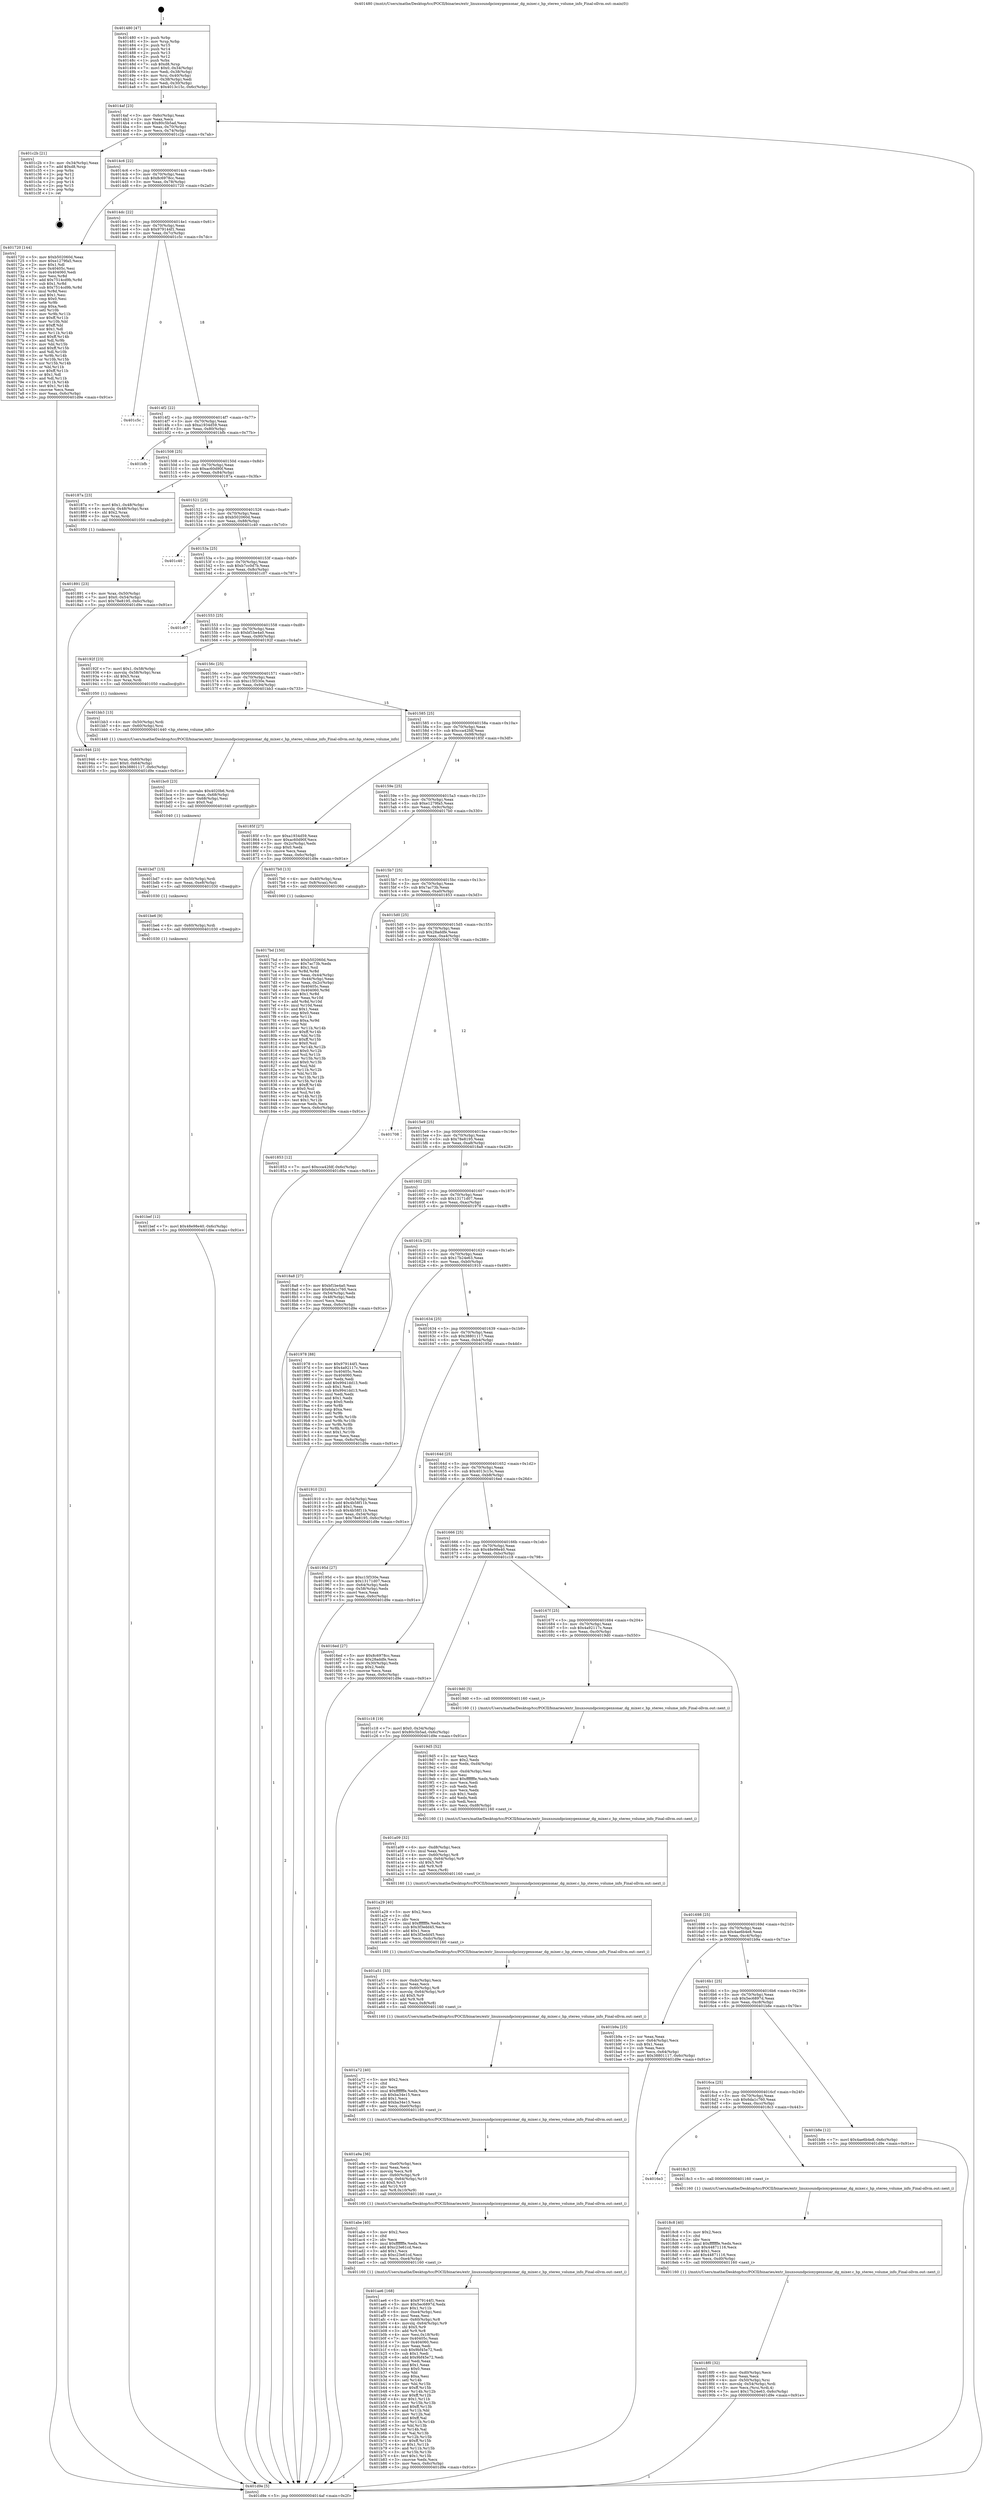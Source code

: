 digraph "0x401480" {
  label = "0x401480 (/mnt/c/Users/mathe/Desktop/tcc/POCII/binaries/extr_linuxsoundpcioxygenxonar_dg_mixer.c_hp_stereo_volume_info_Final-ollvm.out::main(0))"
  labelloc = "t"
  node[shape=record]

  Entry [label="",width=0.3,height=0.3,shape=circle,fillcolor=black,style=filled]
  "0x4014af" [label="{
     0x4014af [23]\l
     | [instrs]\l
     &nbsp;&nbsp;0x4014af \<+3\>: mov -0x6c(%rbp),%eax\l
     &nbsp;&nbsp;0x4014b2 \<+2\>: mov %eax,%ecx\l
     &nbsp;&nbsp;0x4014b4 \<+6\>: sub $0x80c5b5ad,%ecx\l
     &nbsp;&nbsp;0x4014ba \<+3\>: mov %eax,-0x70(%rbp)\l
     &nbsp;&nbsp;0x4014bd \<+3\>: mov %ecx,-0x74(%rbp)\l
     &nbsp;&nbsp;0x4014c0 \<+6\>: je 0000000000401c2b \<main+0x7ab\>\l
  }"]
  "0x401c2b" [label="{
     0x401c2b [21]\l
     | [instrs]\l
     &nbsp;&nbsp;0x401c2b \<+3\>: mov -0x34(%rbp),%eax\l
     &nbsp;&nbsp;0x401c2e \<+7\>: add $0xd8,%rsp\l
     &nbsp;&nbsp;0x401c35 \<+1\>: pop %rbx\l
     &nbsp;&nbsp;0x401c36 \<+2\>: pop %r12\l
     &nbsp;&nbsp;0x401c38 \<+2\>: pop %r13\l
     &nbsp;&nbsp;0x401c3a \<+2\>: pop %r14\l
     &nbsp;&nbsp;0x401c3c \<+2\>: pop %r15\l
     &nbsp;&nbsp;0x401c3e \<+1\>: pop %rbp\l
     &nbsp;&nbsp;0x401c3f \<+1\>: ret\l
  }"]
  "0x4014c6" [label="{
     0x4014c6 [22]\l
     | [instrs]\l
     &nbsp;&nbsp;0x4014c6 \<+5\>: jmp 00000000004014cb \<main+0x4b\>\l
     &nbsp;&nbsp;0x4014cb \<+3\>: mov -0x70(%rbp),%eax\l
     &nbsp;&nbsp;0x4014ce \<+5\>: sub $0x8c6978cc,%eax\l
     &nbsp;&nbsp;0x4014d3 \<+3\>: mov %eax,-0x78(%rbp)\l
     &nbsp;&nbsp;0x4014d6 \<+6\>: je 0000000000401720 \<main+0x2a0\>\l
  }"]
  Exit [label="",width=0.3,height=0.3,shape=circle,fillcolor=black,style=filled,peripheries=2]
  "0x401720" [label="{
     0x401720 [144]\l
     | [instrs]\l
     &nbsp;&nbsp;0x401720 \<+5\>: mov $0xb502060d,%eax\l
     &nbsp;&nbsp;0x401725 \<+5\>: mov $0xe1279fa5,%ecx\l
     &nbsp;&nbsp;0x40172a \<+2\>: mov $0x1,%dl\l
     &nbsp;&nbsp;0x40172c \<+7\>: mov 0x40405c,%esi\l
     &nbsp;&nbsp;0x401733 \<+7\>: mov 0x404060,%edi\l
     &nbsp;&nbsp;0x40173a \<+3\>: mov %esi,%r8d\l
     &nbsp;&nbsp;0x40173d \<+7\>: add $0x7514cd9b,%r8d\l
     &nbsp;&nbsp;0x401744 \<+4\>: sub $0x1,%r8d\l
     &nbsp;&nbsp;0x401748 \<+7\>: sub $0x7514cd9b,%r8d\l
     &nbsp;&nbsp;0x40174f \<+4\>: imul %r8d,%esi\l
     &nbsp;&nbsp;0x401753 \<+3\>: and $0x1,%esi\l
     &nbsp;&nbsp;0x401756 \<+3\>: cmp $0x0,%esi\l
     &nbsp;&nbsp;0x401759 \<+4\>: sete %r9b\l
     &nbsp;&nbsp;0x40175d \<+3\>: cmp $0xa,%edi\l
     &nbsp;&nbsp;0x401760 \<+4\>: setl %r10b\l
     &nbsp;&nbsp;0x401764 \<+3\>: mov %r9b,%r11b\l
     &nbsp;&nbsp;0x401767 \<+4\>: xor $0xff,%r11b\l
     &nbsp;&nbsp;0x40176b \<+3\>: mov %r10b,%bl\l
     &nbsp;&nbsp;0x40176e \<+3\>: xor $0xff,%bl\l
     &nbsp;&nbsp;0x401771 \<+3\>: xor $0x1,%dl\l
     &nbsp;&nbsp;0x401774 \<+3\>: mov %r11b,%r14b\l
     &nbsp;&nbsp;0x401777 \<+4\>: and $0xff,%r14b\l
     &nbsp;&nbsp;0x40177b \<+3\>: and %dl,%r9b\l
     &nbsp;&nbsp;0x40177e \<+3\>: mov %bl,%r15b\l
     &nbsp;&nbsp;0x401781 \<+4\>: and $0xff,%r15b\l
     &nbsp;&nbsp;0x401785 \<+3\>: and %dl,%r10b\l
     &nbsp;&nbsp;0x401788 \<+3\>: or %r9b,%r14b\l
     &nbsp;&nbsp;0x40178b \<+3\>: or %r10b,%r15b\l
     &nbsp;&nbsp;0x40178e \<+3\>: xor %r15b,%r14b\l
     &nbsp;&nbsp;0x401791 \<+3\>: or %bl,%r11b\l
     &nbsp;&nbsp;0x401794 \<+4\>: xor $0xff,%r11b\l
     &nbsp;&nbsp;0x401798 \<+3\>: or $0x1,%dl\l
     &nbsp;&nbsp;0x40179b \<+3\>: and %dl,%r11b\l
     &nbsp;&nbsp;0x40179e \<+3\>: or %r11b,%r14b\l
     &nbsp;&nbsp;0x4017a1 \<+4\>: test $0x1,%r14b\l
     &nbsp;&nbsp;0x4017a5 \<+3\>: cmovne %ecx,%eax\l
     &nbsp;&nbsp;0x4017a8 \<+3\>: mov %eax,-0x6c(%rbp)\l
     &nbsp;&nbsp;0x4017ab \<+5\>: jmp 0000000000401d9e \<main+0x91e\>\l
  }"]
  "0x4014dc" [label="{
     0x4014dc [22]\l
     | [instrs]\l
     &nbsp;&nbsp;0x4014dc \<+5\>: jmp 00000000004014e1 \<main+0x61\>\l
     &nbsp;&nbsp;0x4014e1 \<+3\>: mov -0x70(%rbp),%eax\l
     &nbsp;&nbsp;0x4014e4 \<+5\>: sub $0x979144f1,%eax\l
     &nbsp;&nbsp;0x4014e9 \<+3\>: mov %eax,-0x7c(%rbp)\l
     &nbsp;&nbsp;0x4014ec \<+6\>: je 0000000000401c5c \<main+0x7dc\>\l
  }"]
  "0x401bef" [label="{
     0x401bef [12]\l
     | [instrs]\l
     &nbsp;&nbsp;0x401bef \<+7\>: movl $0x48e98e40,-0x6c(%rbp)\l
     &nbsp;&nbsp;0x401bf6 \<+5\>: jmp 0000000000401d9e \<main+0x91e\>\l
  }"]
  "0x401c5c" [label="{
     0x401c5c\l
  }", style=dashed]
  "0x4014f2" [label="{
     0x4014f2 [22]\l
     | [instrs]\l
     &nbsp;&nbsp;0x4014f2 \<+5\>: jmp 00000000004014f7 \<main+0x77\>\l
     &nbsp;&nbsp;0x4014f7 \<+3\>: mov -0x70(%rbp),%eax\l
     &nbsp;&nbsp;0x4014fa \<+5\>: sub $0xa1934d59,%eax\l
     &nbsp;&nbsp;0x4014ff \<+3\>: mov %eax,-0x80(%rbp)\l
     &nbsp;&nbsp;0x401502 \<+6\>: je 0000000000401bfb \<main+0x77b\>\l
  }"]
  "0x401be6" [label="{
     0x401be6 [9]\l
     | [instrs]\l
     &nbsp;&nbsp;0x401be6 \<+4\>: mov -0x60(%rbp),%rdi\l
     &nbsp;&nbsp;0x401bea \<+5\>: call 0000000000401030 \<free@plt\>\l
     | [calls]\l
     &nbsp;&nbsp;0x401030 \{1\} (unknown)\l
  }"]
  "0x401bfb" [label="{
     0x401bfb\l
  }", style=dashed]
  "0x401508" [label="{
     0x401508 [25]\l
     | [instrs]\l
     &nbsp;&nbsp;0x401508 \<+5\>: jmp 000000000040150d \<main+0x8d\>\l
     &nbsp;&nbsp;0x40150d \<+3\>: mov -0x70(%rbp),%eax\l
     &nbsp;&nbsp;0x401510 \<+5\>: sub $0xac60d90f,%eax\l
     &nbsp;&nbsp;0x401515 \<+6\>: mov %eax,-0x84(%rbp)\l
     &nbsp;&nbsp;0x40151b \<+6\>: je 000000000040187a \<main+0x3fa\>\l
  }"]
  "0x401bd7" [label="{
     0x401bd7 [15]\l
     | [instrs]\l
     &nbsp;&nbsp;0x401bd7 \<+4\>: mov -0x50(%rbp),%rdi\l
     &nbsp;&nbsp;0x401bdb \<+6\>: mov %eax,-0xe8(%rbp)\l
     &nbsp;&nbsp;0x401be1 \<+5\>: call 0000000000401030 \<free@plt\>\l
     | [calls]\l
     &nbsp;&nbsp;0x401030 \{1\} (unknown)\l
  }"]
  "0x40187a" [label="{
     0x40187a [23]\l
     | [instrs]\l
     &nbsp;&nbsp;0x40187a \<+7\>: movl $0x1,-0x48(%rbp)\l
     &nbsp;&nbsp;0x401881 \<+4\>: movslq -0x48(%rbp),%rax\l
     &nbsp;&nbsp;0x401885 \<+4\>: shl $0x2,%rax\l
     &nbsp;&nbsp;0x401889 \<+3\>: mov %rax,%rdi\l
     &nbsp;&nbsp;0x40188c \<+5\>: call 0000000000401050 \<malloc@plt\>\l
     | [calls]\l
     &nbsp;&nbsp;0x401050 \{1\} (unknown)\l
  }"]
  "0x401521" [label="{
     0x401521 [25]\l
     | [instrs]\l
     &nbsp;&nbsp;0x401521 \<+5\>: jmp 0000000000401526 \<main+0xa6\>\l
     &nbsp;&nbsp;0x401526 \<+3\>: mov -0x70(%rbp),%eax\l
     &nbsp;&nbsp;0x401529 \<+5\>: sub $0xb502060d,%eax\l
     &nbsp;&nbsp;0x40152e \<+6\>: mov %eax,-0x88(%rbp)\l
     &nbsp;&nbsp;0x401534 \<+6\>: je 0000000000401c40 \<main+0x7c0\>\l
  }"]
  "0x401bc0" [label="{
     0x401bc0 [23]\l
     | [instrs]\l
     &nbsp;&nbsp;0x401bc0 \<+10\>: movabs $0x4020b6,%rdi\l
     &nbsp;&nbsp;0x401bca \<+3\>: mov %eax,-0x68(%rbp)\l
     &nbsp;&nbsp;0x401bcd \<+3\>: mov -0x68(%rbp),%esi\l
     &nbsp;&nbsp;0x401bd0 \<+2\>: mov $0x0,%al\l
     &nbsp;&nbsp;0x401bd2 \<+5\>: call 0000000000401040 \<printf@plt\>\l
     | [calls]\l
     &nbsp;&nbsp;0x401040 \{1\} (unknown)\l
  }"]
  "0x401c40" [label="{
     0x401c40\l
  }", style=dashed]
  "0x40153a" [label="{
     0x40153a [25]\l
     | [instrs]\l
     &nbsp;&nbsp;0x40153a \<+5\>: jmp 000000000040153f \<main+0xbf\>\l
     &nbsp;&nbsp;0x40153f \<+3\>: mov -0x70(%rbp),%eax\l
     &nbsp;&nbsp;0x401542 \<+5\>: sub $0xb7cc0d7b,%eax\l
     &nbsp;&nbsp;0x401547 \<+6\>: mov %eax,-0x8c(%rbp)\l
     &nbsp;&nbsp;0x40154d \<+6\>: je 0000000000401c07 \<main+0x787\>\l
  }"]
  "0x401ae6" [label="{
     0x401ae6 [168]\l
     | [instrs]\l
     &nbsp;&nbsp;0x401ae6 \<+5\>: mov $0x979144f1,%ecx\l
     &nbsp;&nbsp;0x401aeb \<+5\>: mov $0x5ec6897d,%edx\l
     &nbsp;&nbsp;0x401af0 \<+3\>: mov $0x1,%r11b\l
     &nbsp;&nbsp;0x401af3 \<+6\>: mov -0xe4(%rbp),%esi\l
     &nbsp;&nbsp;0x401af9 \<+3\>: imul %eax,%esi\l
     &nbsp;&nbsp;0x401afc \<+4\>: mov -0x60(%rbp),%r8\l
     &nbsp;&nbsp;0x401b00 \<+4\>: movslq -0x64(%rbp),%r9\l
     &nbsp;&nbsp;0x401b04 \<+4\>: shl $0x5,%r9\l
     &nbsp;&nbsp;0x401b08 \<+3\>: add %r9,%r8\l
     &nbsp;&nbsp;0x401b0b \<+4\>: mov %esi,0x18(%r8)\l
     &nbsp;&nbsp;0x401b0f \<+7\>: mov 0x40405c,%eax\l
     &nbsp;&nbsp;0x401b16 \<+7\>: mov 0x404060,%esi\l
     &nbsp;&nbsp;0x401b1d \<+2\>: mov %eax,%edi\l
     &nbsp;&nbsp;0x401b1f \<+6\>: sub $0x9bf45e72,%edi\l
     &nbsp;&nbsp;0x401b25 \<+3\>: sub $0x1,%edi\l
     &nbsp;&nbsp;0x401b28 \<+6\>: add $0x9bf45e72,%edi\l
     &nbsp;&nbsp;0x401b2e \<+3\>: imul %edi,%eax\l
     &nbsp;&nbsp;0x401b31 \<+3\>: and $0x1,%eax\l
     &nbsp;&nbsp;0x401b34 \<+3\>: cmp $0x0,%eax\l
     &nbsp;&nbsp;0x401b37 \<+3\>: sete %bl\l
     &nbsp;&nbsp;0x401b3a \<+3\>: cmp $0xa,%esi\l
     &nbsp;&nbsp;0x401b3d \<+4\>: setl %r14b\l
     &nbsp;&nbsp;0x401b41 \<+3\>: mov %bl,%r15b\l
     &nbsp;&nbsp;0x401b44 \<+4\>: xor $0xff,%r15b\l
     &nbsp;&nbsp;0x401b48 \<+3\>: mov %r14b,%r12b\l
     &nbsp;&nbsp;0x401b4b \<+4\>: xor $0xff,%r12b\l
     &nbsp;&nbsp;0x401b4f \<+4\>: xor $0x1,%r11b\l
     &nbsp;&nbsp;0x401b53 \<+3\>: mov %r15b,%r13b\l
     &nbsp;&nbsp;0x401b56 \<+4\>: and $0xff,%r13b\l
     &nbsp;&nbsp;0x401b5a \<+3\>: and %r11b,%bl\l
     &nbsp;&nbsp;0x401b5d \<+3\>: mov %r12b,%al\l
     &nbsp;&nbsp;0x401b60 \<+2\>: and $0xff,%al\l
     &nbsp;&nbsp;0x401b62 \<+3\>: and %r11b,%r14b\l
     &nbsp;&nbsp;0x401b65 \<+3\>: or %bl,%r13b\l
     &nbsp;&nbsp;0x401b68 \<+3\>: or %r14b,%al\l
     &nbsp;&nbsp;0x401b6b \<+3\>: xor %al,%r13b\l
     &nbsp;&nbsp;0x401b6e \<+3\>: or %r12b,%r15b\l
     &nbsp;&nbsp;0x401b71 \<+4\>: xor $0xff,%r15b\l
     &nbsp;&nbsp;0x401b75 \<+4\>: or $0x1,%r11b\l
     &nbsp;&nbsp;0x401b79 \<+3\>: and %r11b,%r15b\l
     &nbsp;&nbsp;0x401b7c \<+3\>: or %r15b,%r13b\l
     &nbsp;&nbsp;0x401b7f \<+4\>: test $0x1,%r13b\l
     &nbsp;&nbsp;0x401b83 \<+3\>: cmovne %edx,%ecx\l
     &nbsp;&nbsp;0x401b86 \<+3\>: mov %ecx,-0x6c(%rbp)\l
     &nbsp;&nbsp;0x401b89 \<+5\>: jmp 0000000000401d9e \<main+0x91e\>\l
  }"]
  "0x401c07" [label="{
     0x401c07\l
  }", style=dashed]
  "0x401553" [label="{
     0x401553 [25]\l
     | [instrs]\l
     &nbsp;&nbsp;0x401553 \<+5\>: jmp 0000000000401558 \<main+0xd8\>\l
     &nbsp;&nbsp;0x401558 \<+3\>: mov -0x70(%rbp),%eax\l
     &nbsp;&nbsp;0x40155b \<+5\>: sub $0xbf1be4a0,%eax\l
     &nbsp;&nbsp;0x401560 \<+6\>: mov %eax,-0x90(%rbp)\l
     &nbsp;&nbsp;0x401566 \<+6\>: je 000000000040192f \<main+0x4af\>\l
  }"]
  "0x401abe" [label="{
     0x401abe [40]\l
     | [instrs]\l
     &nbsp;&nbsp;0x401abe \<+5\>: mov $0x2,%ecx\l
     &nbsp;&nbsp;0x401ac3 \<+1\>: cltd\l
     &nbsp;&nbsp;0x401ac4 \<+2\>: idiv %ecx\l
     &nbsp;&nbsp;0x401ac6 \<+6\>: imul $0xfffffffe,%edx,%ecx\l
     &nbsp;&nbsp;0x401acc \<+6\>: add $0xc23e61cd,%ecx\l
     &nbsp;&nbsp;0x401ad2 \<+3\>: add $0x1,%ecx\l
     &nbsp;&nbsp;0x401ad5 \<+6\>: sub $0xc23e61cd,%ecx\l
     &nbsp;&nbsp;0x401adb \<+6\>: mov %ecx,-0xe4(%rbp)\l
     &nbsp;&nbsp;0x401ae1 \<+5\>: call 0000000000401160 \<next_i\>\l
     | [calls]\l
     &nbsp;&nbsp;0x401160 \{1\} (/mnt/c/Users/mathe/Desktop/tcc/POCII/binaries/extr_linuxsoundpcioxygenxonar_dg_mixer.c_hp_stereo_volume_info_Final-ollvm.out::next_i)\l
  }"]
  "0x40192f" [label="{
     0x40192f [23]\l
     | [instrs]\l
     &nbsp;&nbsp;0x40192f \<+7\>: movl $0x1,-0x58(%rbp)\l
     &nbsp;&nbsp;0x401936 \<+4\>: movslq -0x58(%rbp),%rax\l
     &nbsp;&nbsp;0x40193a \<+4\>: shl $0x5,%rax\l
     &nbsp;&nbsp;0x40193e \<+3\>: mov %rax,%rdi\l
     &nbsp;&nbsp;0x401941 \<+5\>: call 0000000000401050 \<malloc@plt\>\l
     | [calls]\l
     &nbsp;&nbsp;0x401050 \{1\} (unknown)\l
  }"]
  "0x40156c" [label="{
     0x40156c [25]\l
     | [instrs]\l
     &nbsp;&nbsp;0x40156c \<+5\>: jmp 0000000000401571 \<main+0xf1\>\l
     &nbsp;&nbsp;0x401571 \<+3\>: mov -0x70(%rbp),%eax\l
     &nbsp;&nbsp;0x401574 \<+5\>: sub $0xc15f330e,%eax\l
     &nbsp;&nbsp;0x401579 \<+6\>: mov %eax,-0x94(%rbp)\l
     &nbsp;&nbsp;0x40157f \<+6\>: je 0000000000401bb3 \<main+0x733\>\l
  }"]
  "0x401a9a" [label="{
     0x401a9a [36]\l
     | [instrs]\l
     &nbsp;&nbsp;0x401a9a \<+6\>: mov -0xe0(%rbp),%ecx\l
     &nbsp;&nbsp;0x401aa0 \<+3\>: imul %eax,%ecx\l
     &nbsp;&nbsp;0x401aa3 \<+3\>: movslq %ecx,%r8\l
     &nbsp;&nbsp;0x401aa6 \<+4\>: mov -0x60(%rbp),%r9\l
     &nbsp;&nbsp;0x401aaa \<+4\>: movslq -0x64(%rbp),%r10\l
     &nbsp;&nbsp;0x401aae \<+4\>: shl $0x5,%r10\l
     &nbsp;&nbsp;0x401ab2 \<+3\>: add %r10,%r9\l
     &nbsp;&nbsp;0x401ab5 \<+4\>: mov %r8,0x10(%r9)\l
     &nbsp;&nbsp;0x401ab9 \<+5\>: call 0000000000401160 \<next_i\>\l
     | [calls]\l
     &nbsp;&nbsp;0x401160 \{1\} (/mnt/c/Users/mathe/Desktop/tcc/POCII/binaries/extr_linuxsoundpcioxygenxonar_dg_mixer.c_hp_stereo_volume_info_Final-ollvm.out::next_i)\l
  }"]
  "0x401bb3" [label="{
     0x401bb3 [13]\l
     | [instrs]\l
     &nbsp;&nbsp;0x401bb3 \<+4\>: mov -0x50(%rbp),%rdi\l
     &nbsp;&nbsp;0x401bb7 \<+4\>: mov -0x60(%rbp),%rsi\l
     &nbsp;&nbsp;0x401bbb \<+5\>: call 0000000000401440 \<hp_stereo_volume_info\>\l
     | [calls]\l
     &nbsp;&nbsp;0x401440 \{1\} (/mnt/c/Users/mathe/Desktop/tcc/POCII/binaries/extr_linuxsoundpcioxygenxonar_dg_mixer.c_hp_stereo_volume_info_Final-ollvm.out::hp_stereo_volume_info)\l
  }"]
  "0x401585" [label="{
     0x401585 [25]\l
     | [instrs]\l
     &nbsp;&nbsp;0x401585 \<+5\>: jmp 000000000040158a \<main+0x10a\>\l
     &nbsp;&nbsp;0x40158a \<+3\>: mov -0x70(%rbp),%eax\l
     &nbsp;&nbsp;0x40158d \<+5\>: sub $0xcca42fdf,%eax\l
     &nbsp;&nbsp;0x401592 \<+6\>: mov %eax,-0x98(%rbp)\l
     &nbsp;&nbsp;0x401598 \<+6\>: je 000000000040185f \<main+0x3df\>\l
  }"]
  "0x401a72" [label="{
     0x401a72 [40]\l
     | [instrs]\l
     &nbsp;&nbsp;0x401a72 \<+5\>: mov $0x2,%ecx\l
     &nbsp;&nbsp;0x401a77 \<+1\>: cltd\l
     &nbsp;&nbsp;0x401a78 \<+2\>: idiv %ecx\l
     &nbsp;&nbsp;0x401a7a \<+6\>: imul $0xfffffffe,%edx,%ecx\l
     &nbsp;&nbsp;0x401a80 \<+6\>: sub $0xba34e15,%ecx\l
     &nbsp;&nbsp;0x401a86 \<+3\>: add $0x1,%ecx\l
     &nbsp;&nbsp;0x401a89 \<+6\>: add $0xba34e15,%ecx\l
     &nbsp;&nbsp;0x401a8f \<+6\>: mov %ecx,-0xe0(%rbp)\l
     &nbsp;&nbsp;0x401a95 \<+5\>: call 0000000000401160 \<next_i\>\l
     | [calls]\l
     &nbsp;&nbsp;0x401160 \{1\} (/mnt/c/Users/mathe/Desktop/tcc/POCII/binaries/extr_linuxsoundpcioxygenxonar_dg_mixer.c_hp_stereo_volume_info_Final-ollvm.out::next_i)\l
  }"]
  "0x40185f" [label="{
     0x40185f [27]\l
     | [instrs]\l
     &nbsp;&nbsp;0x40185f \<+5\>: mov $0xa1934d59,%eax\l
     &nbsp;&nbsp;0x401864 \<+5\>: mov $0xac60d90f,%ecx\l
     &nbsp;&nbsp;0x401869 \<+3\>: mov -0x2c(%rbp),%edx\l
     &nbsp;&nbsp;0x40186c \<+3\>: cmp $0x0,%edx\l
     &nbsp;&nbsp;0x40186f \<+3\>: cmove %ecx,%eax\l
     &nbsp;&nbsp;0x401872 \<+3\>: mov %eax,-0x6c(%rbp)\l
     &nbsp;&nbsp;0x401875 \<+5\>: jmp 0000000000401d9e \<main+0x91e\>\l
  }"]
  "0x40159e" [label="{
     0x40159e [25]\l
     | [instrs]\l
     &nbsp;&nbsp;0x40159e \<+5\>: jmp 00000000004015a3 \<main+0x123\>\l
     &nbsp;&nbsp;0x4015a3 \<+3\>: mov -0x70(%rbp),%eax\l
     &nbsp;&nbsp;0x4015a6 \<+5\>: sub $0xe1279fa5,%eax\l
     &nbsp;&nbsp;0x4015ab \<+6\>: mov %eax,-0x9c(%rbp)\l
     &nbsp;&nbsp;0x4015b1 \<+6\>: je 00000000004017b0 \<main+0x330\>\l
  }"]
  "0x401a51" [label="{
     0x401a51 [33]\l
     | [instrs]\l
     &nbsp;&nbsp;0x401a51 \<+6\>: mov -0xdc(%rbp),%ecx\l
     &nbsp;&nbsp;0x401a57 \<+3\>: imul %eax,%ecx\l
     &nbsp;&nbsp;0x401a5a \<+4\>: mov -0x60(%rbp),%r8\l
     &nbsp;&nbsp;0x401a5e \<+4\>: movslq -0x64(%rbp),%r9\l
     &nbsp;&nbsp;0x401a62 \<+4\>: shl $0x5,%r9\l
     &nbsp;&nbsp;0x401a66 \<+3\>: add %r9,%r8\l
     &nbsp;&nbsp;0x401a69 \<+4\>: mov %ecx,0x8(%r8)\l
     &nbsp;&nbsp;0x401a6d \<+5\>: call 0000000000401160 \<next_i\>\l
     | [calls]\l
     &nbsp;&nbsp;0x401160 \{1\} (/mnt/c/Users/mathe/Desktop/tcc/POCII/binaries/extr_linuxsoundpcioxygenxonar_dg_mixer.c_hp_stereo_volume_info_Final-ollvm.out::next_i)\l
  }"]
  "0x4017b0" [label="{
     0x4017b0 [13]\l
     | [instrs]\l
     &nbsp;&nbsp;0x4017b0 \<+4\>: mov -0x40(%rbp),%rax\l
     &nbsp;&nbsp;0x4017b4 \<+4\>: mov 0x8(%rax),%rdi\l
     &nbsp;&nbsp;0x4017b8 \<+5\>: call 0000000000401060 \<atoi@plt\>\l
     | [calls]\l
     &nbsp;&nbsp;0x401060 \{1\} (unknown)\l
  }"]
  "0x4015b7" [label="{
     0x4015b7 [25]\l
     | [instrs]\l
     &nbsp;&nbsp;0x4015b7 \<+5\>: jmp 00000000004015bc \<main+0x13c\>\l
     &nbsp;&nbsp;0x4015bc \<+3\>: mov -0x70(%rbp),%eax\l
     &nbsp;&nbsp;0x4015bf \<+5\>: sub $0x7ac73b,%eax\l
     &nbsp;&nbsp;0x4015c4 \<+6\>: mov %eax,-0xa0(%rbp)\l
     &nbsp;&nbsp;0x4015ca \<+6\>: je 0000000000401853 \<main+0x3d3\>\l
  }"]
  "0x401a29" [label="{
     0x401a29 [40]\l
     | [instrs]\l
     &nbsp;&nbsp;0x401a29 \<+5\>: mov $0x2,%ecx\l
     &nbsp;&nbsp;0x401a2e \<+1\>: cltd\l
     &nbsp;&nbsp;0x401a2f \<+2\>: idiv %ecx\l
     &nbsp;&nbsp;0x401a31 \<+6\>: imul $0xfffffffe,%edx,%ecx\l
     &nbsp;&nbsp;0x401a37 \<+6\>: sub $0x3f3edd45,%ecx\l
     &nbsp;&nbsp;0x401a3d \<+3\>: add $0x1,%ecx\l
     &nbsp;&nbsp;0x401a40 \<+6\>: add $0x3f3edd45,%ecx\l
     &nbsp;&nbsp;0x401a46 \<+6\>: mov %ecx,-0xdc(%rbp)\l
     &nbsp;&nbsp;0x401a4c \<+5\>: call 0000000000401160 \<next_i\>\l
     | [calls]\l
     &nbsp;&nbsp;0x401160 \{1\} (/mnt/c/Users/mathe/Desktop/tcc/POCII/binaries/extr_linuxsoundpcioxygenxonar_dg_mixer.c_hp_stereo_volume_info_Final-ollvm.out::next_i)\l
  }"]
  "0x401853" [label="{
     0x401853 [12]\l
     | [instrs]\l
     &nbsp;&nbsp;0x401853 \<+7\>: movl $0xcca42fdf,-0x6c(%rbp)\l
     &nbsp;&nbsp;0x40185a \<+5\>: jmp 0000000000401d9e \<main+0x91e\>\l
  }"]
  "0x4015d0" [label="{
     0x4015d0 [25]\l
     | [instrs]\l
     &nbsp;&nbsp;0x4015d0 \<+5\>: jmp 00000000004015d5 \<main+0x155\>\l
     &nbsp;&nbsp;0x4015d5 \<+3\>: mov -0x70(%rbp),%eax\l
     &nbsp;&nbsp;0x4015d8 \<+5\>: sub $0x28addfe,%eax\l
     &nbsp;&nbsp;0x4015dd \<+6\>: mov %eax,-0xa4(%rbp)\l
     &nbsp;&nbsp;0x4015e3 \<+6\>: je 0000000000401708 \<main+0x288\>\l
  }"]
  "0x401a09" [label="{
     0x401a09 [32]\l
     | [instrs]\l
     &nbsp;&nbsp;0x401a09 \<+6\>: mov -0xd8(%rbp),%ecx\l
     &nbsp;&nbsp;0x401a0f \<+3\>: imul %eax,%ecx\l
     &nbsp;&nbsp;0x401a12 \<+4\>: mov -0x60(%rbp),%r8\l
     &nbsp;&nbsp;0x401a16 \<+4\>: movslq -0x64(%rbp),%r9\l
     &nbsp;&nbsp;0x401a1a \<+4\>: shl $0x5,%r9\l
     &nbsp;&nbsp;0x401a1e \<+3\>: add %r9,%r8\l
     &nbsp;&nbsp;0x401a21 \<+3\>: mov %ecx,(%r8)\l
     &nbsp;&nbsp;0x401a24 \<+5\>: call 0000000000401160 \<next_i\>\l
     | [calls]\l
     &nbsp;&nbsp;0x401160 \{1\} (/mnt/c/Users/mathe/Desktop/tcc/POCII/binaries/extr_linuxsoundpcioxygenxonar_dg_mixer.c_hp_stereo_volume_info_Final-ollvm.out::next_i)\l
  }"]
  "0x401708" [label="{
     0x401708\l
  }", style=dashed]
  "0x4015e9" [label="{
     0x4015e9 [25]\l
     | [instrs]\l
     &nbsp;&nbsp;0x4015e9 \<+5\>: jmp 00000000004015ee \<main+0x16e\>\l
     &nbsp;&nbsp;0x4015ee \<+3\>: mov -0x70(%rbp),%eax\l
     &nbsp;&nbsp;0x4015f1 \<+5\>: sub $0x78e8195,%eax\l
     &nbsp;&nbsp;0x4015f6 \<+6\>: mov %eax,-0xa8(%rbp)\l
     &nbsp;&nbsp;0x4015fc \<+6\>: je 00000000004018a8 \<main+0x428\>\l
  }"]
  "0x4019d5" [label="{
     0x4019d5 [52]\l
     | [instrs]\l
     &nbsp;&nbsp;0x4019d5 \<+2\>: xor %ecx,%ecx\l
     &nbsp;&nbsp;0x4019d7 \<+5\>: mov $0x2,%edx\l
     &nbsp;&nbsp;0x4019dc \<+6\>: mov %edx,-0xd4(%rbp)\l
     &nbsp;&nbsp;0x4019e2 \<+1\>: cltd\l
     &nbsp;&nbsp;0x4019e3 \<+6\>: mov -0xd4(%rbp),%esi\l
     &nbsp;&nbsp;0x4019e9 \<+2\>: idiv %esi\l
     &nbsp;&nbsp;0x4019eb \<+6\>: imul $0xfffffffe,%edx,%edx\l
     &nbsp;&nbsp;0x4019f1 \<+2\>: mov %ecx,%edi\l
     &nbsp;&nbsp;0x4019f3 \<+2\>: sub %edx,%edi\l
     &nbsp;&nbsp;0x4019f5 \<+2\>: mov %ecx,%edx\l
     &nbsp;&nbsp;0x4019f7 \<+3\>: sub $0x1,%edx\l
     &nbsp;&nbsp;0x4019fa \<+2\>: add %edx,%edi\l
     &nbsp;&nbsp;0x4019fc \<+2\>: sub %edi,%ecx\l
     &nbsp;&nbsp;0x4019fe \<+6\>: mov %ecx,-0xd8(%rbp)\l
     &nbsp;&nbsp;0x401a04 \<+5\>: call 0000000000401160 \<next_i\>\l
     | [calls]\l
     &nbsp;&nbsp;0x401160 \{1\} (/mnt/c/Users/mathe/Desktop/tcc/POCII/binaries/extr_linuxsoundpcioxygenxonar_dg_mixer.c_hp_stereo_volume_info_Final-ollvm.out::next_i)\l
  }"]
  "0x4018a8" [label="{
     0x4018a8 [27]\l
     | [instrs]\l
     &nbsp;&nbsp;0x4018a8 \<+5\>: mov $0xbf1be4a0,%eax\l
     &nbsp;&nbsp;0x4018ad \<+5\>: mov $0x6da1c760,%ecx\l
     &nbsp;&nbsp;0x4018b2 \<+3\>: mov -0x54(%rbp),%edx\l
     &nbsp;&nbsp;0x4018b5 \<+3\>: cmp -0x48(%rbp),%edx\l
     &nbsp;&nbsp;0x4018b8 \<+3\>: cmovl %ecx,%eax\l
     &nbsp;&nbsp;0x4018bb \<+3\>: mov %eax,-0x6c(%rbp)\l
     &nbsp;&nbsp;0x4018be \<+5\>: jmp 0000000000401d9e \<main+0x91e\>\l
  }"]
  "0x401602" [label="{
     0x401602 [25]\l
     | [instrs]\l
     &nbsp;&nbsp;0x401602 \<+5\>: jmp 0000000000401607 \<main+0x187\>\l
     &nbsp;&nbsp;0x401607 \<+3\>: mov -0x70(%rbp),%eax\l
     &nbsp;&nbsp;0x40160a \<+5\>: sub $0x13171d07,%eax\l
     &nbsp;&nbsp;0x40160f \<+6\>: mov %eax,-0xac(%rbp)\l
     &nbsp;&nbsp;0x401615 \<+6\>: je 0000000000401978 \<main+0x4f8\>\l
  }"]
  "0x401946" [label="{
     0x401946 [23]\l
     | [instrs]\l
     &nbsp;&nbsp;0x401946 \<+4\>: mov %rax,-0x60(%rbp)\l
     &nbsp;&nbsp;0x40194a \<+7\>: movl $0x0,-0x64(%rbp)\l
     &nbsp;&nbsp;0x401951 \<+7\>: movl $0x38801117,-0x6c(%rbp)\l
     &nbsp;&nbsp;0x401958 \<+5\>: jmp 0000000000401d9e \<main+0x91e\>\l
  }"]
  "0x401978" [label="{
     0x401978 [88]\l
     | [instrs]\l
     &nbsp;&nbsp;0x401978 \<+5\>: mov $0x979144f1,%eax\l
     &nbsp;&nbsp;0x40197d \<+5\>: mov $0x4a92117c,%ecx\l
     &nbsp;&nbsp;0x401982 \<+7\>: mov 0x40405c,%edx\l
     &nbsp;&nbsp;0x401989 \<+7\>: mov 0x404060,%esi\l
     &nbsp;&nbsp;0x401990 \<+2\>: mov %edx,%edi\l
     &nbsp;&nbsp;0x401992 \<+6\>: add $0x9941dd13,%edi\l
     &nbsp;&nbsp;0x401998 \<+3\>: sub $0x1,%edi\l
     &nbsp;&nbsp;0x40199b \<+6\>: sub $0x9941dd13,%edi\l
     &nbsp;&nbsp;0x4019a1 \<+3\>: imul %edi,%edx\l
     &nbsp;&nbsp;0x4019a4 \<+3\>: and $0x1,%edx\l
     &nbsp;&nbsp;0x4019a7 \<+3\>: cmp $0x0,%edx\l
     &nbsp;&nbsp;0x4019aa \<+4\>: sete %r8b\l
     &nbsp;&nbsp;0x4019ae \<+3\>: cmp $0xa,%esi\l
     &nbsp;&nbsp;0x4019b1 \<+4\>: setl %r9b\l
     &nbsp;&nbsp;0x4019b5 \<+3\>: mov %r8b,%r10b\l
     &nbsp;&nbsp;0x4019b8 \<+3\>: and %r9b,%r10b\l
     &nbsp;&nbsp;0x4019bb \<+3\>: xor %r9b,%r8b\l
     &nbsp;&nbsp;0x4019be \<+3\>: or %r8b,%r10b\l
     &nbsp;&nbsp;0x4019c1 \<+4\>: test $0x1,%r10b\l
     &nbsp;&nbsp;0x4019c5 \<+3\>: cmovne %ecx,%eax\l
     &nbsp;&nbsp;0x4019c8 \<+3\>: mov %eax,-0x6c(%rbp)\l
     &nbsp;&nbsp;0x4019cb \<+5\>: jmp 0000000000401d9e \<main+0x91e\>\l
  }"]
  "0x40161b" [label="{
     0x40161b [25]\l
     | [instrs]\l
     &nbsp;&nbsp;0x40161b \<+5\>: jmp 0000000000401620 \<main+0x1a0\>\l
     &nbsp;&nbsp;0x401620 \<+3\>: mov -0x70(%rbp),%eax\l
     &nbsp;&nbsp;0x401623 \<+5\>: sub $0x17b24e63,%eax\l
     &nbsp;&nbsp;0x401628 \<+6\>: mov %eax,-0xb0(%rbp)\l
     &nbsp;&nbsp;0x40162e \<+6\>: je 0000000000401910 \<main+0x490\>\l
  }"]
  "0x4018f0" [label="{
     0x4018f0 [32]\l
     | [instrs]\l
     &nbsp;&nbsp;0x4018f0 \<+6\>: mov -0xd0(%rbp),%ecx\l
     &nbsp;&nbsp;0x4018f6 \<+3\>: imul %eax,%ecx\l
     &nbsp;&nbsp;0x4018f9 \<+4\>: mov -0x50(%rbp),%rsi\l
     &nbsp;&nbsp;0x4018fd \<+4\>: movslq -0x54(%rbp),%rdi\l
     &nbsp;&nbsp;0x401901 \<+3\>: mov %ecx,(%rsi,%rdi,4)\l
     &nbsp;&nbsp;0x401904 \<+7\>: movl $0x17b24e63,-0x6c(%rbp)\l
     &nbsp;&nbsp;0x40190b \<+5\>: jmp 0000000000401d9e \<main+0x91e\>\l
  }"]
  "0x401910" [label="{
     0x401910 [31]\l
     | [instrs]\l
     &nbsp;&nbsp;0x401910 \<+3\>: mov -0x54(%rbp),%eax\l
     &nbsp;&nbsp;0x401913 \<+5\>: add $0x4b58f11b,%eax\l
     &nbsp;&nbsp;0x401918 \<+3\>: add $0x1,%eax\l
     &nbsp;&nbsp;0x40191b \<+5\>: sub $0x4b58f11b,%eax\l
     &nbsp;&nbsp;0x401920 \<+3\>: mov %eax,-0x54(%rbp)\l
     &nbsp;&nbsp;0x401923 \<+7\>: movl $0x78e8195,-0x6c(%rbp)\l
     &nbsp;&nbsp;0x40192a \<+5\>: jmp 0000000000401d9e \<main+0x91e\>\l
  }"]
  "0x401634" [label="{
     0x401634 [25]\l
     | [instrs]\l
     &nbsp;&nbsp;0x401634 \<+5\>: jmp 0000000000401639 \<main+0x1b9\>\l
     &nbsp;&nbsp;0x401639 \<+3\>: mov -0x70(%rbp),%eax\l
     &nbsp;&nbsp;0x40163c \<+5\>: sub $0x38801117,%eax\l
     &nbsp;&nbsp;0x401641 \<+6\>: mov %eax,-0xb4(%rbp)\l
     &nbsp;&nbsp;0x401647 \<+6\>: je 000000000040195d \<main+0x4dd\>\l
  }"]
  "0x4018c8" [label="{
     0x4018c8 [40]\l
     | [instrs]\l
     &nbsp;&nbsp;0x4018c8 \<+5\>: mov $0x2,%ecx\l
     &nbsp;&nbsp;0x4018cd \<+1\>: cltd\l
     &nbsp;&nbsp;0x4018ce \<+2\>: idiv %ecx\l
     &nbsp;&nbsp;0x4018d0 \<+6\>: imul $0xfffffffe,%edx,%ecx\l
     &nbsp;&nbsp;0x4018d6 \<+6\>: sub $0x44871116,%ecx\l
     &nbsp;&nbsp;0x4018dc \<+3\>: add $0x1,%ecx\l
     &nbsp;&nbsp;0x4018df \<+6\>: add $0x44871116,%ecx\l
     &nbsp;&nbsp;0x4018e5 \<+6\>: mov %ecx,-0xd0(%rbp)\l
     &nbsp;&nbsp;0x4018eb \<+5\>: call 0000000000401160 \<next_i\>\l
     | [calls]\l
     &nbsp;&nbsp;0x401160 \{1\} (/mnt/c/Users/mathe/Desktop/tcc/POCII/binaries/extr_linuxsoundpcioxygenxonar_dg_mixer.c_hp_stereo_volume_info_Final-ollvm.out::next_i)\l
  }"]
  "0x40195d" [label="{
     0x40195d [27]\l
     | [instrs]\l
     &nbsp;&nbsp;0x40195d \<+5\>: mov $0xc15f330e,%eax\l
     &nbsp;&nbsp;0x401962 \<+5\>: mov $0x13171d07,%ecx\l
     &nbsp;&nbsp;0x401967 \<+3\>: mov -0x64(%rbp),%edx\l
     &nbsp;&nbsp;0x40196a \<+3\>: cmp -0x58(%rbp),%edx\l
     &nbsp;&nbsp;0x40196d \<+3\>: cmovl %ecx,%eax\l
     &nbsp;&nbsp;0x401970 \<+3\>: mov %eax,-0x6c(%rbp)\l
     &nbsp;&nbsp;0x401973 \<+5\>: jmp 0000000000401d9e \<main+0x91e\>\l
  }"]
  "0x40164d" [label="{
     0x40164d [25]\l
     | [instrs]\l
     &nbsp;&nbsp;0x40164d \<+5\>: jmp 0000000000401652 \<main+0x1d2\>\l
     &nbsp;&nbsp;0x401652 \<+3\>: mov -0x70(%rbp),%eax\l
     &nbsp;&nbsp;0x401655 \<+5\>: sub $0x4013c15c,%eax\l
     &nbsp;&nbsp;0x40165a \<+6\>: mov %eax,-0xb8(%rbp)\l
     &nbsp;&nbsp;0x401660 \<+6\>: je 00000000004016ed \<main+0x26d\>\l
  }"]
  "0x4016e3" [label="{
     0x4016e3\l
  }", style=dashed]
  "0x4016ed" [label="{
     0x4016ed [27]\l
     | [instrs]\l
     &nbsp;&nbsp;0x4016ed \<+5\>: mov $0x8c6978cc,%eax\l
     &nbsp;&nbsp;0x4016f2 \<+5\>: mov $0x28addfe,%ecx\l
     &nbsp;&nbsp;0x4016f7 \<+3\>: mov -0x30(%rbp),%edx\l
     &nbsp;&nbsp;0x4016fa \<+3\>: cmp $0x2,%edx\l
     &nbsp;&nbsp;0x4016fd \<+3\>: cmovne %ecx,%eax\l
     &nbsp;&nbsp;0x401700 \<+3\>: mov %eax,-0x6c(%rbp)\l
     &nbsp;&nbsp;0x401703 \<+5\>: jmp 0000000000401d9e \<main+0x91e\>\l
  }"]
  "0x401666" [label="{
     0x401666 [25]\l
     | [instrs]\l
     &nbsp;&nbsp;0x401666 \<+5\>: jmp 000000000040166b \<main+0x1eb\>\l
     &nbsp;&nbsp;0x40166b \<+3\>: mov -0x70(%rbp),%eax\l
     &nbsp;&nbsp;0x40166e \<+5\>: sub $0x48e98e40,%eax\l
     &nbsp;&nbsp;0x401673 \<+6\>: mov %eax,-0xbc(%rbp)\l
     &nbsp;&nbsp;0x401679 \<+6\>: je 0000000000401c18 \<main+0x798\>\l
  }"]
  "0x401d9e" [label="{
     0x401d9e [5]\l
     | [instrs]\l
     &nbsp;&nbsp;0x401d9e \<+5\>: jmp 00000000004014af \<main+0x2f\>\l
  }"]
  "0x401480" [label="{
     0x401480 [47]\l
     | [instrs]\l
     &nbsp;&nbsp;0x401480 \<+1\>: push %rbp\l
     &nbsp;&nbsp;0x401481 \<+3\>: mov %rsp,%rbp\l
     &nbsp;&nbsp;0x401484 \<+2\>: push %r15\l
     &nbsp;&nbsp;0x401486 \<+2\>: push %r14\l
     &nbsp;&nbsp;0x401488 \<+2\>: push %r13\l
     &nbsp;&nbsp;0x40148a \<+2\>: push %r12\l
     &nbsp;&nbsp;0x40148c \<+1\>: push %rbx\l
     &nbsp;&nbsp;0x40148d \<+7\>: sub $0xd8,%rsp\l
     &nbsp;&nbsp;0x401494 \<+7\>: movl $0x0,-0x34(%rbp)\l
     &nbsp;&nbsp;0x40149b \<+3\>: mov %edi,-0x38(%rbp)\l
     &nbsp;&nbsp;0x40149e \<+4\>: mov %rsi,-0x40(%rbp)\l
     &nbsp;&nbsp;0x4014a2 \<+3\>: mov -0x38(%rbp),%edi\l
     &nbsp;&nbsp;0x4014a5 \<+3\>: mov %edi,-0x30(%rbp)\l
     &nbsp;&nbsp;0x4014a8 \<+7\>: movl $0x4013c15c,-0x6c(%rbp)\l
  }"]
  "0x4017bd" [label="{
     0x4017bd [150]\l
     | [instrs]\l
     &nbsp;&nbsp;0x4017bd \<+5\>: mov $0xb502060d,%ecx\l
     &nbsp;&nbsp;0x4017c2 \<+5\>: mov $0x7ac73b,%edx\l
     &nbsp;&nbsp;0x4017c7 \<+3\>: mov $0x1,%sil\l
     &nbsp;&nbsp;0x4017ca \<+3\>: xor %r8d,%r8d\l
     &nbsp;&nbsp;0x4017cd \<+3\>: mov %eax,-0x44(%rbp)\l
     &nbsp;&nbsp;0x4017d0 \<+3\>: mov -0x44(%rbp),%eax\l
     &nbsp;&nbsp;0x4017d3 \<+3\>: mov %eax,-0x2c(%rbp)\l
     &nbsp;&nbsp;0x4017d6 \<+7\>: mov 0x40405c,%eax\l
     &nbsp;&nbsp;0x4017dd \<+8\>: mov 0x404060,%r9d\l
     &nbsp;&nbsp;0x4017e5 \<+4\>: sub $0x1,%r8d\l
     &nbsp;&nbsp;0x4017e9 \<+3\>: mov %eax,%r10d\l
     &nbsp;&nbsp;0x4017ec \<+3\>: add %r8d,%r10d\l
     &nbsp;&nbsp;0x4017ef \<+4\>: imul %r10d,%eax\l
     &nbsp;&nbsp;0x4017f3 \<+3\>: and $0x1,%eax\l
     &nbsp;&nbsp;0x4017f6 \<+3\>: cmp $0x0,%eax\l
     &nbsp;&nbsp;0x4017f9 \<+4\>: sete %r11b\l
     &nbsp;&nbsp;0x4017fd \<+4\>: cmp $0xa,%r9d\l
     &nbsp;&nbsp;0x401801 \<+3\>: setl %bl\l
     &nbsp;&nbsp;0x401804 \<+3\>: mov %r11b,%r14b\l
     &nbsp;&nbsp;0x401807 \<+4\>: xor $0xff,%r14b\l
     &nbsp;&nbsp;0x40180b \<+3\>: mov %bl,%r15b\l
     &nbsp;&nbsp;0x40180e \<+4\>: xor $0xff,%r15b\l
     &nbsp;&nbsp;0x401812 \<+4\>: xor $0x0,%sil\l
     &nbsp;&nbsp;0x401816 \<+3\>: mov %r14b,%r12b\l
     &nbsp;&nbsp;0x401819 \<+4\>: and $0x0,%r12b\l
     &nbsp;&nbsp;0x40181d \<+3\>: and %sil,%r11b\l
     &nbsp;&nbsp;0x401820 \<+3\>: mov %r15b,%r13b\l
     &nbsp;&nbsp;0x401823 \<+4\>: and $0x0,%r13b\l
     &nbsp;&nbsp;0x401827 \<+3\>: and %sil,%bl\l
     &nbsp;&nbsp;0x40182a \<+3\>: or %r11b,%r12b\l
     &nbsp;&nbsp;0x40182d \<+3\>: or %bl,%r13b\l
     &nbsp;&nbsp;0x401830 \<+3\>: xor %r13b,%r12b\l
     &nbsp;&nbsp;0x401833 \<+3\>: or %r15b,%r14b\l
     &nbsp;&nbsp;0x401836 \<+4\>: xor $0xff,%r14b\l
     &nbsp;&nbsp;0x40183a \<+4\>: or $0x0,%sil\l
     &nbsp;&nbsp;0x40183e \<+3\>: and %sil,%r14b\l
     &nbsp;&nbsp;0x401841 \<+3\>: or %r14b,%r12b\l
     &nbsp;&nbsp;0x401844 \<+4\>: test $0x1,%r12b\l
     &nbsp;&nbsp;0x401848 \<+3\>: cmovne %edx,%ecx\l
     &nbsp;&nbsp;0x40184b \<+3\>: mov %ecx,-0x6c(%rbp)\l
     &nbsp;&nbsp;0x40184e \<+5\>: jmp 0000000000401d9e \<main+0x91e\>\l
  }"]
  "0x401891" [label="{
     0x401891 [23]\l
     | [instrs]\l
     &nbsp;&nbsp;0x401891 \<+4\>: mov %rax,-0x50(%rbp)\l
     &nbsp;&nbsp;0x401895 \<+7\>: movl $0x0,-0x54(%rbp)\l
     &nbsp;&nbsp;0x40189c \<+7\>: movl $0x78e8195,-0x6c(%rbp)\l
     &nbsp;&nbsp;0x4018a3 \<+5\>: jmp 0000000000401d9e \<main+0x91e\>\l
  }"]
  "0x4018c3" [label="{
     0x4018c3 [5]\l
     | [instrs]\l
     &nbsp;&nbsp;0x4018c3 \<+5\>: call 0000000000401160 \<next_i\>\l
     | [calls]\l
     &nbsp;&nbsp;0x401160 \{1\} (/mnt/c/Users/mathe/Desktop/tcc/POCII/binaries/extr_linuxsoundpcioxygenxonar_dg_mixer.c_hp_stereo_volume_info_Final-ollvm.out::next_i)\l
  }"]
  "0x401c18" [label="{
     0x401c18 [19]\l
     | [instrs]\l
     &nbsp;&nbsp;0x401c18 \<+7\>: movl $0x0,-0x34(%rbp)\l
     &nbsp;&nbsp;0x401c1f \<+7\>: movl $0x80c5b5ad,-0x6c(%rbp)\l
     &nbsp;&nbsp;0x401c26 \<+5\>: jmp 0000000000401d9e \<main+0x91e\>\l
  }"]
  "0x40167f" [label="{
     0x40167f [25]\l
     | [instrs]\l
     &nbsp;&nbsp;0x40167f \<+5\>: jmp 0000000000401684 \<main+0x204\>\l
     &nbsp;&nbsp;0x401684 \<+3\>: mov -0x70(%rbp),%eax\l
     &nbsp;&nbsp;0x401687 \<+5\>: sub $0x4a92117c,%eax\l
     &nbsp;&nbsp;0x40168c \<+6\>: mov %eax,-0xc0(%rbp)\l
     &nbsp;&nbsp;0x401692 \<+6\>: je 00000000004019d0 \<main+0x550\>\l
  }"]
  "0x4016ca" [label="{
     0x4016ca [25]\l
     | [instrs]\l
     &nbsp;&nbsp;0x4016ca \<+5\>: jmp 00000000004016cf \<main+0x24f\>\l
     &nbsp;&nbsp;0x4016cf \<+3\>: mov -0x70(%rbp),%eax\l
     &nbsp;&nbsp;0x4016d2 \<+5\>: sub $0x6da1c760,%eax\l
     &nbsp;&nbsp;0x4016d7 \<+6\>: mov %eax,-0xcc(%rbp)\l
     &nbsp;&nbsp;0x4016dd \<+6\>: je 00000000004018c3 \<main+0x443\>\l
  }"]
  "0x4019d0" [label="{
     0x4019d0 [5]\l
     | [instrs]\l
     &nbsp;&nbsp;0x4019d0 \<+5\>: call 0000000000401160 \<next_i\>\l
     | [calls]\l
     &nbsp;&nbsp;0x401160 \{1\} (/mnt/c/Users/mathe/Desktop/tcc/POCII/binaries/extr_linuxsoundpcioxygenxonar_dg_mixer.c_hp_stereo_volume_info_Final-ollvm.out::next_i)\l
  }"]
  "0x401698" [label="{
     0x401698 [25]\l
     | [instrs]\l
     &nbsp;&nbsp;0x401698 \<+5\>: jmp 000000000040169d \<main+0x21d\>\l
     &nbsp;&nbsp;0x40169d \<+3\>: mov -0x70(%rbp),%eax\l
     &nbsp;&nbsp;0x4016a0 \<+5\>: sub $0x4ae6b4e8,%eax\l
     &nbsp;&nbsp;0x4016a5 \<+6\>: mov %eax,-0xc4(%rbp)\l
     &nbsp;&nbsp;0x4016ab \<+6\>: je 0000000000401b9a \<main+0x71a\>\l
  }"]
  "0x401b8e" [label="{
     0x401b8e [12]\l
     | [instrs]\l
     &nbsp;&nbsp;0x401b8e \<+7\>: movl $0x4ae6b4e8,-0x6c(%rbp)\l
     &nbsp;&nbsp;0x401b95 \<+5\>: jmp 0000000000401d9e \<main+0x91e\>\l
  }"]
  "0x401b9a" [label="{
     0x401b9a [25]\l
     | [instrs]\l
     &nbsp;&nbsp;0x401b9a \<+2\>: xor %eax,%eax\l
     &nbsp;&nbsp;0x401b9c \<+3\>: mov -0x64(%rbp),%ecx\l
     &nbsp;&nbsp;0x401b9f \<+3\>: sub $0x1,%eax\l
     &nbsp;&nbsp;0x401ba2 \<+2\>: sub %eax,%ecx\l
     &nbsp;&nbsp;0x401ba4 \<+3\>: mov %ecx,-0x64(%rbp)\l
     &nbsp;&nbsp;0x401ba7 \<+7\>: movl $0x38801117,-0x6c(%rbp)\l
     &nbsp;&nbsp;0x401bae \<+5\>: jmp 0000000000401d9e \<main+0x91e\>\l
  }"]
  "0x4016b1" [label="{
     0x4016b1 [25]\l
     | [instrs]\l
     &nbsp;&nbsp;0x4016b1 \<+5\>: jmp 00000000004016b6 \<main+0x236\>\l
     &nbsp;&nbsp;0x4016b6 \<+3\>: mov -0x70(%rbp),%eax\l
     &nbsp;&nbsp;0x4016b9 \<+5\>: sub $0x5ec6897d,%eax\l
     &nbsp;&nbsp;0x4016be \<+6\>: mov %eax,-0xc8(%rbp)\l
     &nbsp;&nbsp;0x4016c4 \<+6\>: je 0000000000401b8e \<main+0x70e\>\l
  }"]
  Entry -> "0x401480" [label=" 1"]
  "0x4014af" -> "0x401c2b" [label=" 1"]
  "0x4014af" -> "0x4014c6" [label=" 19"]
  "0x401c2b" -> Exit [label=" 1"]
  "0x4014c6" -> "0x401720" [label=" 1"]
  "0x4014c6" -> "0x4014dc" [label=" 18"]
  "0x401c18" -> "0x401d9e" [label=" 1"]
  "0x4014dc" -> "0x401c5c" [label=" 0"]
  "0x4014dc" -> "0x4014f2" [label=" 18"]
  "0x401bef" -> "0x401d9e" [label=" 1"]
  "0x4014f2" -> "0x401bfb" [label=" 0"]
  "0x4014f2" -> "0x401508" [label=" 18"]
  "0x401be6" -> "0x401bef" [label=" 1"]
  "0x401508" -> "0x40187a" [label=" 1"]
  "0x401508" -> "0x401521" [label=" 17"]
  "0x401bd7" -> "0x401be6" [label=" 1"]
  "0x401521" -> "0x401c40" [label=" 0"]
  "0x401521" -> "0x40153a" [label=" 17"]
  "0x401bc0" -> "0x401bd7" [label=" 1"]
  "0x40153a" -> "0x401c07" [label=" 0"]
  "0x40153a" -> "0x401553" [label=" 17"]
  "0x401bb3" -> "0x401bc0" [label=" 1"]
  "0x401553" -> "0x40192f" [label=" 1"]
  "0x401553" -> "0x40156c" [label=" 16"]
  "0x401b9a" -> "0x401d9e" [label=" 1"]
  "0x40156c" -> "0x401bb3" [label=" 1"]
  "0x40156c" -> "0x401585" [label=" 15"]
  "0x401b8e" -> "0x401d9e" [label=" 1"]
  "0x401585" -> "0x40185f" [label=" 1"]
  "0x401585" -> "0x40159e" [label=" 14"]
  "0x401ae6" -> "0x401d9e" [label=" 1"]
  "0x40159e" -> "0x4017b0" [label=" 1"]
  "0x40159e" -> "0x4015b7" [label=" 13"]
  "0x401abe" -> "0x401ae6" [label=" 1"]
  "0x4015b7" -> "0x401853" [label=" 1"]
  "0x4015b7" -> "0x4015d0" [label=" 12"]
  "0x401a9a" -> "0x401abe" [label=" 1"]
  "0x4015d0" -> "0x401708" [label=" 0"]
  "0x4015d0" -> "0x4015e9" [label=" 12"]
  "0x401a72" -> "0x401a9a" [label=" 1"]
  "0x4015e9" -> "0x4018a8" [label=" 2"]
  "0x4015e9" -> "0x401602" [label=" 10"]
  "0x401a51" -> "0x401a72" [label=" 1"]
  "0x401602" -> "0x401978" [label=" 1"]
  "0x401602" -> "0x40161b" [label=" 9"]
  "0x401a29" -> "0x401a51" [label=" 1"]
  "0x40161b" -> "0x401910" [label=" 1"]
  "0x40161b" -> "0x401634" [label=" 8"]
  "0x401a09" -> "0x401a29" [label=" 1"]
  "0x401634" -> "0x40195d" [label=" 2"]
  "0x401634" -> "0x40164d" [label=" 6"]
  "0x4019d5" -> "0x401a09" [label=" 1"]
  "0x40164d" -> "0x4016ed" [label=" 1"]
  "0x40164d" -> "0x401666" [label=" 5"]
  "0x4016ed" -> "0x401d9e" [label=" 1"]
  "0x401480" -> "0x4014af" [label=" 1"]
  "0x401d9e" -> "0x4014af" [label=" 19"]
  "0x401720" -> "0x401d9e" [label=" 1"]
  "0x4017b0" -> "0x4017bd" [label=" 1"]
  "0x4017bd" -> "0x401d9e" [label=" 1"]
  "0x401853" -> "0x401d9e" [label=" 1"]
  "0x40185f" -> "0x401d9e" [label=" 1"]
  "0x40187a" -> "0x401891" [label=" 1"]
  "0x401891" -> "0x401d9e" [label=" 1"]
  "0x4018a8" -> "0x401d9e" [label=" 2"]
  "0x4019d0" -> "0x4019d5" [label=" 1"]
  "0x401666" -> "0x401c18" [label=" 1"]
  "0x401666" -> "0x40167f" [label=" 4"]
  "0x401978" -> "0x401d9e" [label=" 1"]
  "0x40167f" -> "0x4019d0" [label=" 1"]
  "0x40167f" -> "0x401698" [label=" 3"]
  "0x401946" -> "0x401d9e" [label=" 1"]
  "0x401698" -> "0x401b9a" [label=" 1"]
  "0x401698" -> "0x4016b1" [label=" 2"]
  "0x40192f" -> "0x401946" [label=" 1"]
  "0x4016b1" -> "0x401b8e" [label=" 1"]
  "0x4016b1" -> "0x4016ca" [label=" 1"]
  "0x40195d" -> "0x401d9e" [label=" 2"]
  "0x4016ca" -> "0x4018c3" [label=" 1"]
  "0x4016ca" -> "0x4016e3" [label=" 0"]
  "0x4018c3" -> "0x4018c8" [label=" 1"]
  "0x4018c8" -> "0x4018f0" [label=" 1"]
  "0x4018f0" -> "0x401d9e" [label=" 1"]
  "0x401910" -> "0x401d9e" [label=" 1"]
}

